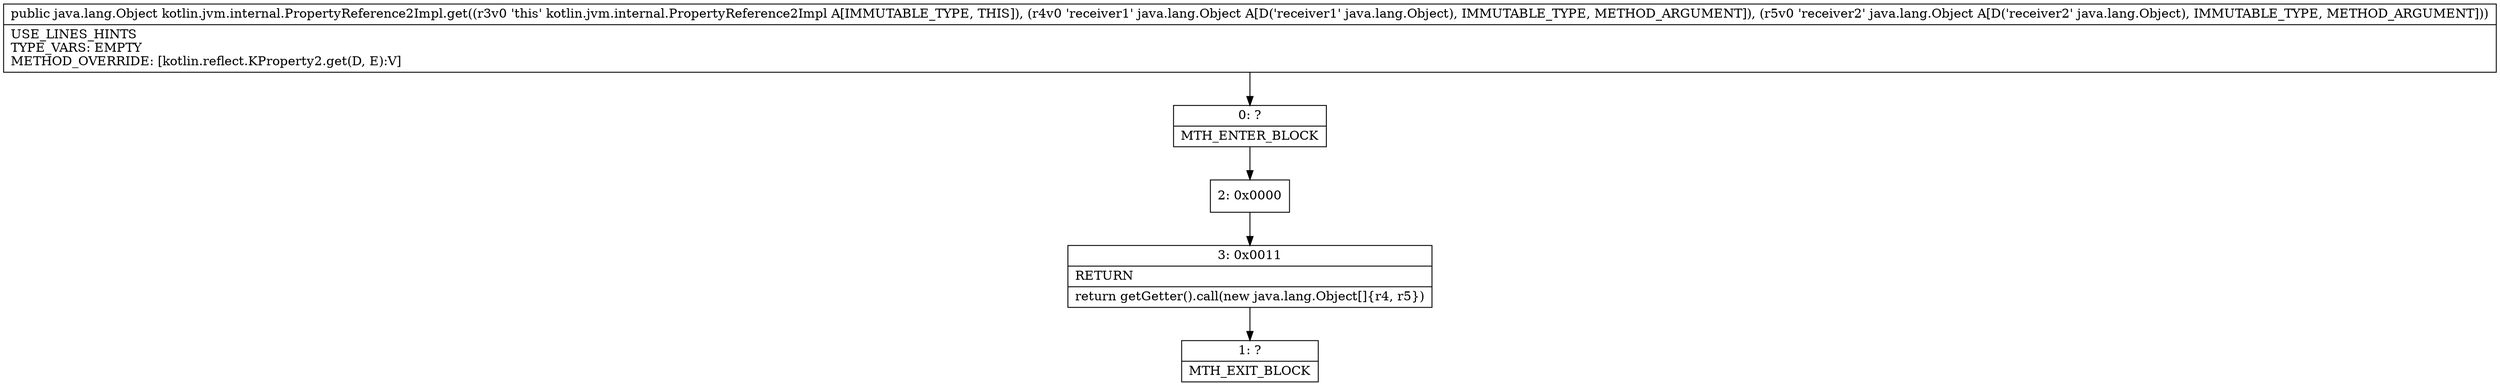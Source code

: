 digraph "CFG forkotlin.jvm.internal.PropertyReference2Impl.get(Ljava\/lang\/Object;Ljava\/lang\/Object;)Ljava\/lang\/Object;" {
Node_0 [shape=record,label="{0\:\ ?|MTH_ENTER_BLOCK\l}"];
Node_2 [shape=record,label="{2\:\ 0x0000}"];
Node_3 [shape=record,label="{3\:\ 0x0011|RETURN\l|return getGetter().call(new java.lang.Object[]\{r4, r5\})\l}"];
Node_1 [shape=record,label="{1\:\ ?|MTH_EXIT_BLOCK\l}"];
MethodNode[shape=record,label="{public java.lang.Object kotlin.jvm.internal.PropertyReference2Impl.get((r3v0 'this' kotlin.jvm.internal.PropertyReference2Impl A[IMMUTABLE_TYPE, THIS]), (r4v0 'receiver1' java.lang.Object A[D('receiver1' java.lang.Object), IMMUTABLE_TYPE, METHOD_ARGUMENT]), (r5v0 'receiver2' java.lang.Object A[D('receiver2' java.lang.Object), IMMUTABLE_TYPE, METHOD_ARGUMENT]))  | USE_LINES_HINTS\lTYPE_VARS: EMPTY\lMETHOD_OVERRIDE: [kotlin.reflect.KProperty2.get(D, E):V]\l}"];
MethodNode -> Node_0;Node_0 -> Node_2;
Node_2 -> Node_3;
Node_3 -> Node_1;
}

